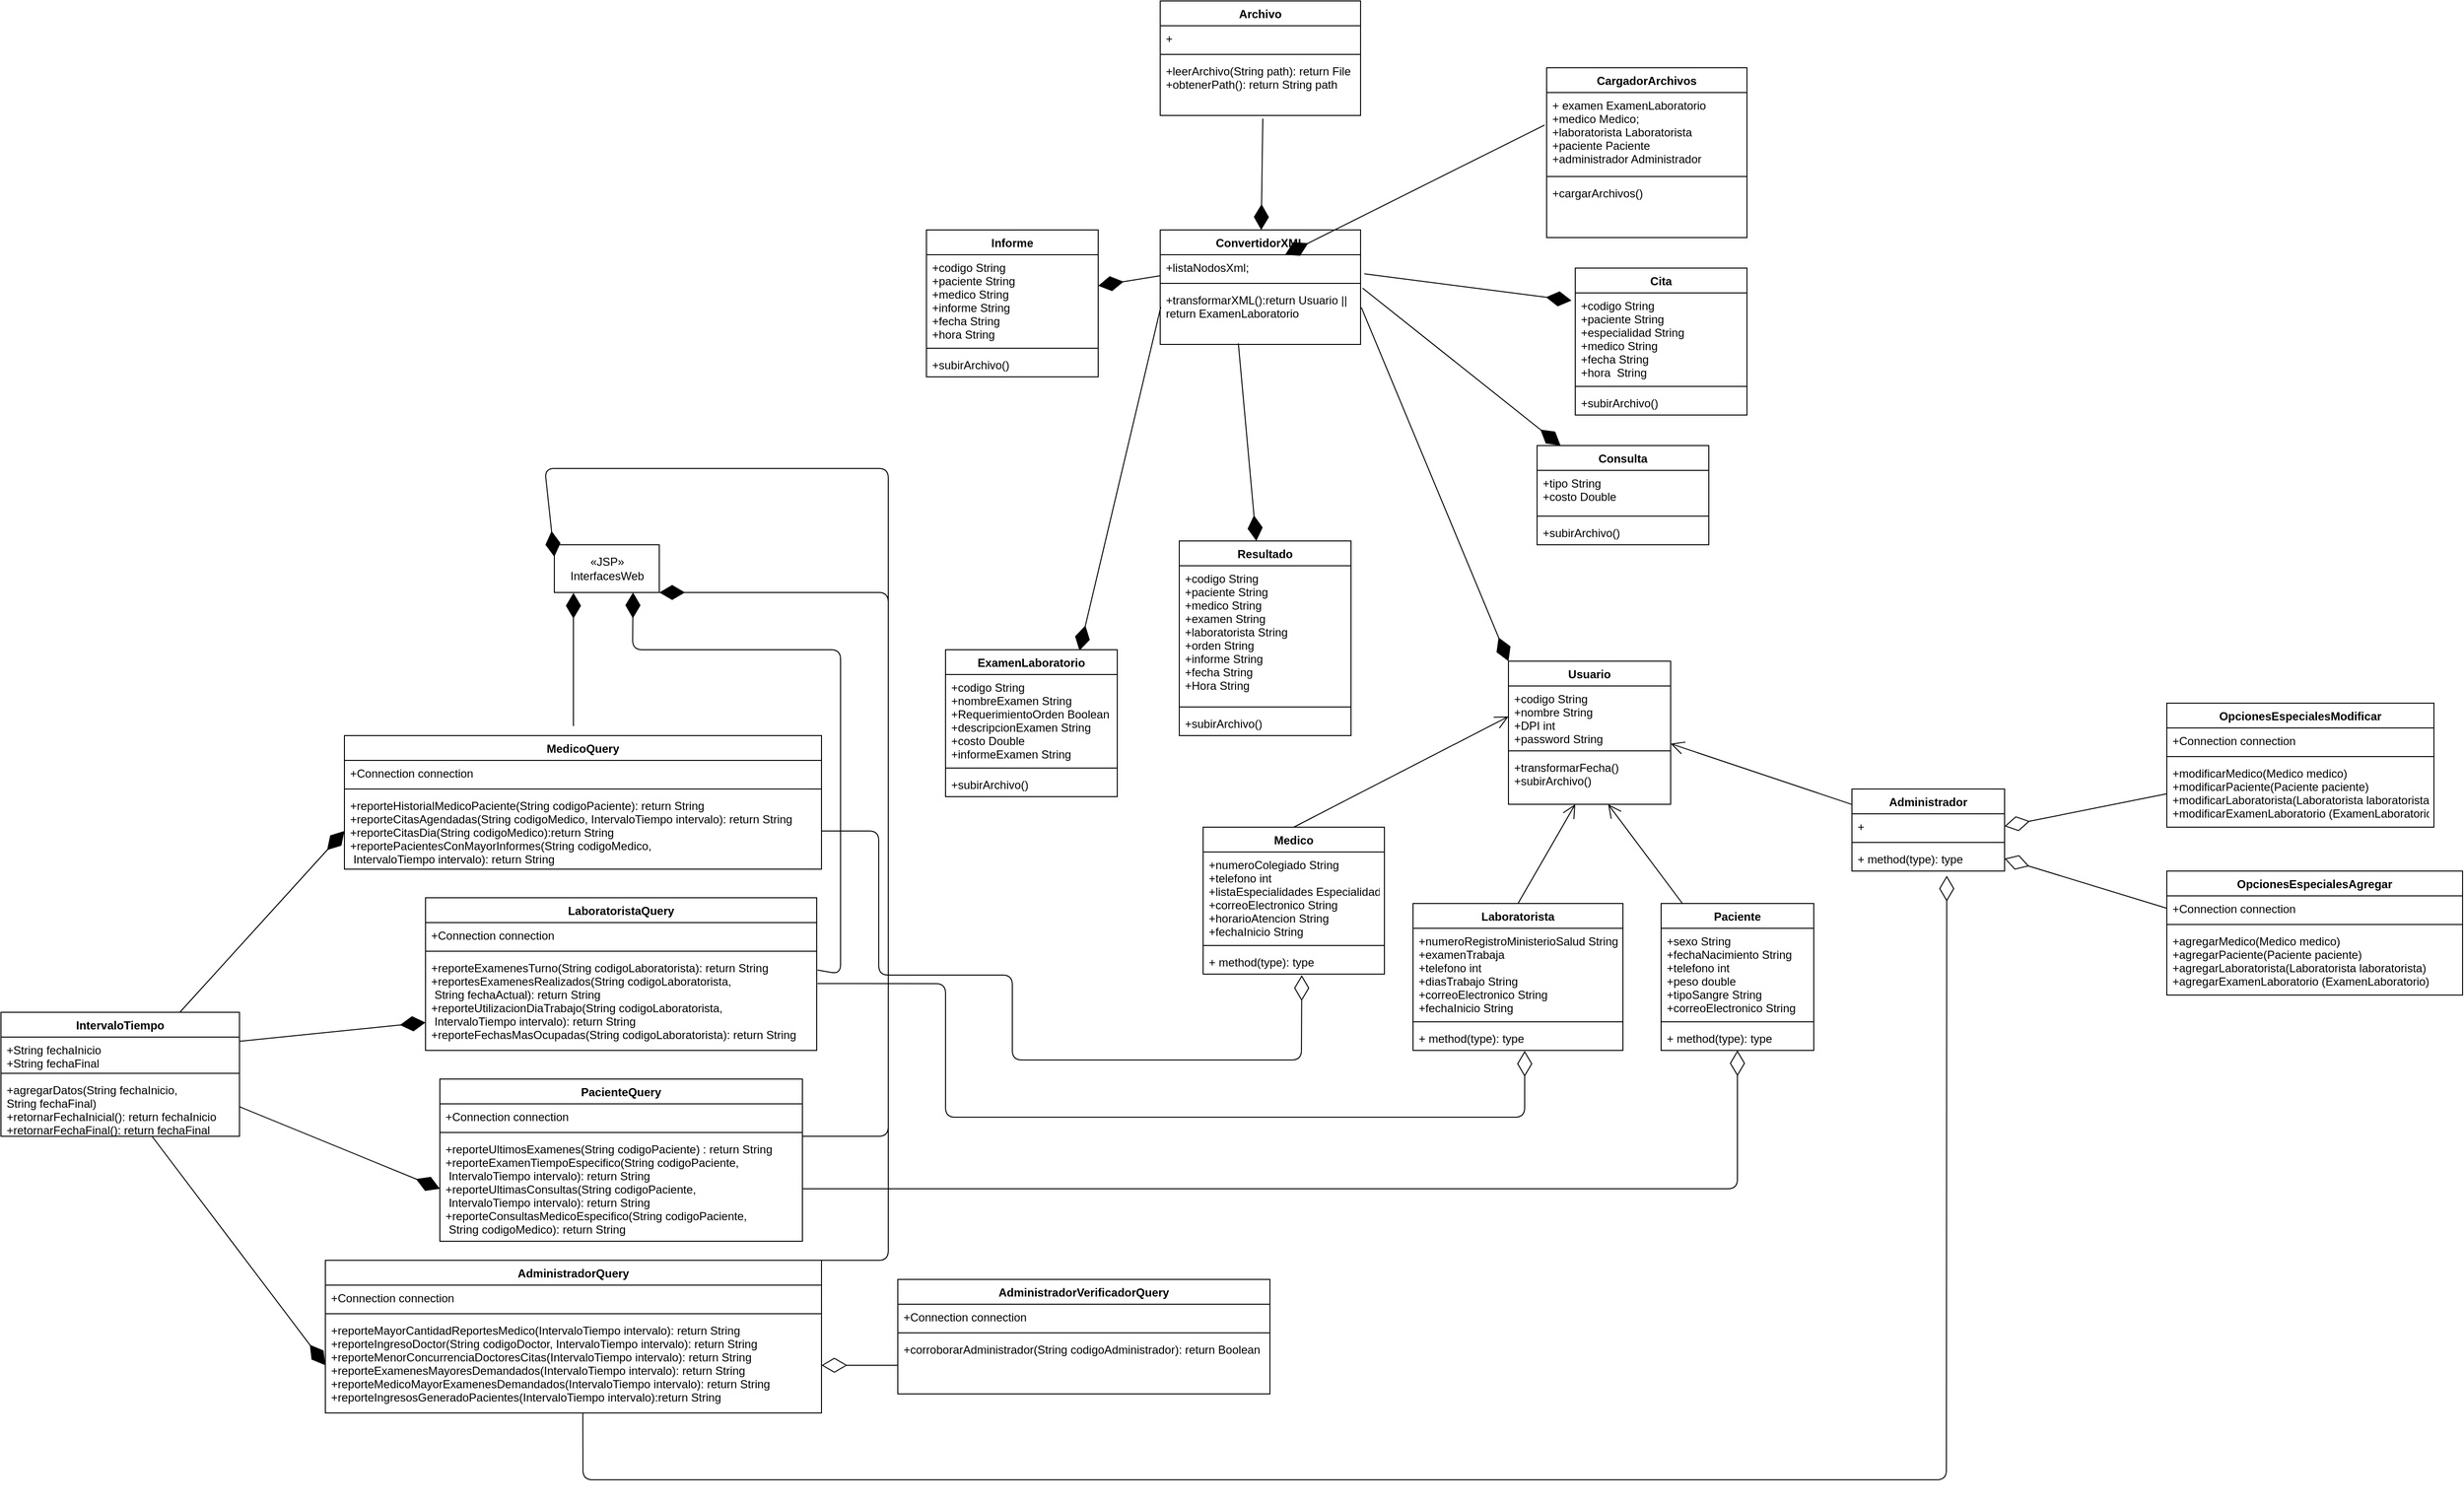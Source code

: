 <mxfile version="13.7.5" type="device"><diagram id="S-KvY3aC6ULpzWA8fwf4" name="Page-1"><mxGraphModel dx="3227" dy="1464" grid="1" gridSize="10" guides="1" tooltips="1" connect="1" arrows="1" fold="1" page="1" pageScale="1" pageWidth="850" pageHeight="1100" math="0" shadow="0"><root><mxCell id="0"/><mxCell id="1" parent="0"/><mxCell id="m0LuKjBMokRddU4XmBWT-22" value="" style="endArrow=open;endFill=1;endSize=12;html=1;entryX=0;entryY=0.5;entryDx=0;entryDy=0;exitX=0.5;exitY=0;exitDx=0;exitDy=0;" parent="1" source="m0LuKjBMokRddU4XmBWT-6" target="m0LuKjBMokRddU4XmBWT-3" edge="1"><mxGeometry width="160" relative="1" as="geometry"><mxPoint x="-460" y="286" as="sourcePoint"/><mxPoint x="-300" y="286" as="targetPoint"/></mxGeometry></mxCell><mxCell id="m0LuKjBMokRddU4XmBWT-23" value="" style="endArrow=open;endFill=1;endSize=12;html=1;exitX=0.5;exitY=0;exitDx=0;exitDy=0;" parent="1" source="m0LuKjBMokRddU4XmBWT-10" target="m0LuKjBMokRddU4XmBWT-5" edge="1"><mxGeometry width="160" relative="1" as="geometry"><mxPoint x="-240" y="396" as="sourcePoint"/><mxPoint x="-80" y="396" as="targetPoint"/></mxGeometry></mxCell><mxCell id="m0LuKjBMokRddU4XmBWT-25" value="" style="endArrow=open;endFill=1;endSize=12;html=1;" parent="1" source="m0LuKjBMokRddU4XmBWT-14" target="m0LuKjBMokRddU4XmBWT-5" edge="1"><mxGeometry width="160" relative="1" as="geometry"><mxPoint x="-30" y="366" as="sourcePoint"/><mxPoint x="130" y="366" as="targetPoint"/></mxGeometry></mxCell><mxCell id="m0LuKjBMokRddU4XmBWT-26" value="" style="endArrow=open;endFill=1;endSize=12;html=1;" parent="1" source="m0LuKjBMokRddU4XmBWT-18" target="m0LuKjBMokRddU4XmBWT-3" edge="1"><mxGeometry width="160" relative="1" as="geometry"><mxPoint x="30" y="316" as="sourcePoint"/><mxPoint x="190" y="316" as="targetPoint"/></mxGeometry></mxCell><mxCell id="m0LuKjBMokRddU4XmBWT-31" value="" style="endArrow=diamondThin;endFill=1;endSize=24;html=1;entryX=0;entryY=0;entryDx=0;entryDy=0;exitX=1.004;exitY=0.356;exitDx=0;exitDy=0;exitPerimeter=0;" parent="1" source="8Z_dxNHrzOMdLIBAQOMl-33" target="m0LuKjBMokRddU4XmBWT-2" edge="1"><mxGeometry width="160" relative="1" as="geometry"><mxPoint x="-410" y="40" as="sourcePoint"/><mxPoint x="-160" y="186" as="targetPoint"/></mxGeometry></mxCell><mxCell id="m0LuKjBMokRddU4XmBWT-32" value="MedicoQuery" style="swimlane;fontStyle=1;align=center;verticalAlign=top;childLayout=stackLayout;horizontal=1;startSize=26;horizontalStack=0;resizeParent=1;resizeParentMax=0;resizeLast=0;collapsible=1;marginBottom=0;" parent="1" vertex="1"><mxGeometry x="-1480" y="250" width="500" height="140" as="geometry"/></mxCell><mxCell id="m0LuKjBMokRddU4XmBWT-33" value="+Connection connection" style="text;strokeColor=none;fillColor=none;align=left;verticalAlign=top;spacingLeft=4;spacingRight=4;overflow=hidden;rotatable=0;points=[[0,0.5],[1,0.5]];portConstraint=eastwest;" parent="m0LuKjBMokRddU4XmBWT-32" vertex="1"><mxGeometry y="26" width="500" height="26" as="geometry"/></mxCell><mxCell id="m0LuKjBMokRddU4XmBWT-34" value="" style="line;strokeWidth=1;fillColor=none;align=left;verticalAlign=middle;spacingTop=-1;spacingLeft=3;spacingRight=3;rotatable=0;labelPosition=right;points=[];portConstraint=eastwest;" parent="m0LuKjBMokRddU4XmBWT-32" vertex="1"><mxGeometry y="52" width="500" height="8" as="geometry"/></mxCell><mxCell id="m0LuKjBMokRddU4XmBWT-35" value="+reporteHistorialMedicoPaciente(String codigoPaciente): return String&#10;+reporteCitasAgendadas(String codigoMedico, IntervaloTiempo intervalo): return String&#10;+reporteCitasDia(String codigoMedico):return String&#10;+reportePacientesConMayorInformes(String codigoMedico,&#10; IntervaloTiempo intervalo): return String" style="text;strokeColor=none;fillColor=none;align=left;verticalAlign=top;spacingLeft=4;spacingRight=4;overflow=hidden;rotatable=0;points=[[0,0.5],[1,0.5]];portConstraint=eastwest;" parent="m0LuKjBMokRddU4XmBWT-32" vertex="1"><mxGeometry y="60" width="500" height="80" as="geometry"/></mxCell><mxCell id="m0LuKjBMokRddU4XmBWT-36" value="LaboratoristaQuery" style="swimlane;fontStyle=1;align=center;verticalAlign=top;childLayout=stackLayout;horizontal=1;startSize=26;horizontalStack=0;resizeParent=1;resizeParentMax=0;resizeLast=0;collapsible=1;marginBottom=0;" parent="1" vertex="1"><mxGeometry x="-1395" y="420" width="410" height="160" as="geometry"/></mxCell><mxCell id="m0LuKjBMokRddU4XmBWT-37" value="+Connection connection" style="text;strokeColor=none;fillColor=none;align=left;verticalAlign=top;spacingLeft=4;spacingRight=4;overflow=hidden;rotatable=0;points=[[0,0.5],[1,0.5]];portConstraint=eastwest;" parent="m0LuKjBMokRddU4XmBWT-36" vertex="1"><mxGeometry y="26" width="410" height="26" as="geometry"/></mxCell><mxCell id="m0LuKjBMokRddU4XmBWT-38" value="" style="line;strokeWidth=1;fillColor=none;align=left;verticalAlign=middle;spacingTop=-1;spacingLeft=3;spacingRight=3;rotatable=0;labelPosition=right;points=[];portConstraint=eastwest;" parent="m0LuKjBMokRddU4XmBWT-36" vertex="1"><mxGeometry y="52" width="410" height="8" as="geometry"/></mxCell><mxCell id="m0LuKjBMokRddU4XmBWT-39" value="+reporteExamenesTurno(String codigoLaboratorista): return String&#10;+reportesExamenesRealizados(String codigoLaboratorista,&#10; String fechaActual): return String&#10;+reporteUtilizacionDiaTrabajo(String codigoLaboratorista,&#10; IntervaloTiempo intervalo): return String&#10;+reporteFechasMasOcupadas(String codigoLaboratorista): return String" style="text;strokeColor=none;fillColor=none;align=left;verticalAlign=top;spacingLeft=4;spacingRight=4;overflow=hidden;rotatable=0;points=[[0,0.5],[1,0.5]];portConstraint=eastwest;" parent="m0LuKjBMokRddU4XmBWT-36" vertex="1"><mxGeometry y="60" width="410" height="100" as="geometry"/></mxCell><mxCell id="m0LuKjBMokRddU4XmBWT-44" value="AdministradorQuery" style="swimlane;fontStyle=1;align=center;verticalAlign=top;childLayout=stackLayout;horizontal=1;startSize=26;horizontalStack=0;resizeParent=1;resizeParentMax=0;resizeLast=0;collapsible=1;marginBottom=0;" parent="1" vertex="1"><mxGeometry x="-1500" y="800" width="520" height="160" as="geometry"/></mxCell><mxCell id="m0LuKjBMokRddU4XmBWT-45" value="+Connection connection" style="text;strokeColor=none;fillColor=none;align=left;verticalAlign=top;spacingLeft=4;spacingRight=4;overflow=hidden;rotatable=0;points=[[0,0.5],[1,0.5]];portConstraint=eastwest;" parent="m0LuKjBMokRddU4XmBWT-44" vertex="1"><mxGeometry y="26" width="520" height="26" as="geometry"/></mxCell><mxCell id="m0LuKjBMokRddU4XmBWT-46" value="" style="line;strokeWidth=1;fillColor=none;align=left;verticalAlign=middle;spacingTop=-1;spacingLeft=3;spacingRight=3;rotatable=0;labelPosition=right;points=[];portConstraint=eastwest;" parent="m0LuKjBMokRddU4XmBWT-44" vertex="1"><mxGeometry y="52" width="520" height="8" as="geometry"/></mxCell><mxCell id="m0LuKjBMokRddU4XmBWT-47" value="+reporteMayorCantidadReportesMedico(IntervaloTiempo intervalo): return String&#10;+reporteIngresoDoctor(String codigoDoctor, IntervaloTiempo intervalo): return String&#10;+reporteMenorConcurrenciaDoctoresCitas(IntervaloTiempo intervalo): return String&#10;+reporteExamenesMayoresDemandados(IntervaloTiempo intervalo): return String&#10;+reporteMedicoMayorExamenesDemandados(IntervaloTiempo intervalo): return String&#10;+reporteIngresosGeneradoPacientes(IntervaloTiempo intervalo):return String" style="text;strokeColor=none;fillColor=none;align=left;verticalAlign=top;spacingLeft=4;spacingRight=4;overflow=hidden;rotatable=0;points=[[0,0.5],[1,0.5]];portConstraint=eastwest;" parent="m0LuKjBMokRddU4XmBWT-44" vertex="1"><mxGeometry y="60" width="520" height="100" as="geometry"/></mxCell><mxCell id="m0LuKjBMokRddU4XmBWT-40" value="PacienteQuery" style="swimlane;fontStyle=1;align=center;verticalAlign=top;childLayout=stackLayout;horizontal=1;startSize=26;horizontalStack=0;resizeParent=1;resizeParentMax=0;resizeLast=0;collapsible=1;marginBottom=0;" parent="1" vertex="1"><mxGeometry x="-1380" y="610" width="380" height="170" as="geometry"/></mxCell><mxCell id="m0LuKjBMokRddU4XmBWT-41" value="+Connection connection" style="text;strokeColor=none;fillColor=none;align=left;verticalAlign=top;spacingLeft=4;spacingRight=4;overflow=hidden;rotatable=0;points=[[0,0.5],[1,0.5]];portConstraint=eastwest;" parent="m0LuKjBMokRddU4XmBWT-40" vertex="1"><mxGeometry y="26" width="380" height="26" as="geometry"/></mxCell><mxCell id="m0LuKjBMokRddU4XmBWT-42" value="" style="line;strokeWidth=1;fillColor=none;align=left;verticalAlign=middle;spacingTop=-1;spacingLeft=3;spacingRight=3;rotatable=0;labelPosition=right;points=[];portConstraint=eastwest;" parent="m0LuKjBMokRddU4XmBWT-40" vertex="1"><mxGeometry y="52" width="380" height="8" as="geometry"/></mxCell><mxCell id="m0LuKjBMokRddU4XmBWT-43" value="+reporteUltimosExamenes(String codigoPaciente) : return String&#10;+reporteExamenTiempoEspecifico(String codigoPaciente,&#10; IntervaloTiempo intervalo): return String&#10;+reporteUltimasConsultas(String codigoPaciente,&#10; IntervaloTiempo intervalo): return String&#10;+reporteConsultasMedicoEspecifico(String codigoPaciente,&#10; String codigoMedico): return String&#10;" style="text;strokeColor=none;fillColor=none;align=left;verticalAlign=top;spacingLeft=4;spacingRight=4;overflow=hidden;rotatable=0;points=[[0,0.5],[1,0.5]];portConstraint=eastwest;" parent="m0LuKjBMokRddU4XmBWT-40" vertex="1"><mxGeometry y="60" width="380" height="110" as="geometry"/></mxCell><mxCell id="8Z_dxNHrzOMdLIBAQOMl-17" value="" style="endArrow=diamondThin;endFill=1;endSize=24;html=1;" parent="1" source="8Z_dxNHrzOMdLIBAQOMl-14" target="m0LuKjBMokRddU4XmBWT-39" edge="1"><mxGeometry width="160" relative="1" as="geometry"><mxPoint x="-1580" y="510" as="sourcePoint"/><mxPoint x="-1420" y="510" as="targetPoint"/></mxGeometry></mxCell><mxCell id="8Z_dxNHrzOMdLIBAQOMl-13" value="IntervaloTiempo" style="swimlane;fontStyle=1;align=center;verticalAlign=top;childLayout=stackLayout;horizontal=1;startSize=26;horizontalStack=0;resizeParent=1;resizeParentMax=0;resizeLast=0;collapsible=1;marginBottom=0;" parent="1" vertex="1"><mxGeometry x="-1840" y="540" width="250" height="130" as="geometry"/></mxCell><mxCell id="8Z_dxNHrzOMdLIBAQOMl-14" value="+String fechaInicio&#10;+String fechaFinal" style="text;strokeColor=none;fillColor=none;align=left;verticalAlign=top;spacingLeft=4;spacingRight=4;overflow=hidden;rotatable=0;points=[[0,0.5],[1,0.5]];portConstraint=eastwest;" parent="8Z_dxNHrzOMdLIBAQOMl-13" vertex="1"><mxGeometry y="26" width="250" height="34" as="geometry"/></mxCell><mxCell id="8Z_dxNHrzOMdLIBAQOMl-15" value="" style="line;strokeWidth=1;fillColor=none;align=left;verticalAlign=middle;spacingTop=-1;spacingLeft=3;spacingRight=3;rotatable=0;labelPosition=right;points=[];portConstraint=eastwest;" parent="8Z_dxNHrzOMdLIBAQOMl-13" vertex="1"><mxGeometry y="60" width="250" height="8" as="geometry"/></mxCell><mxCell id="8Z_dxNHrzOMdLIBAQOMl-16" value="+agregarDatos(String fechaInicio,&#10;String fechaFinal)&#10;+retornarFechaInicial(): return fechaInicio&#10;+retornarFechaFinal(): return fechaFinal" style="text;strokeColor=none;fillColor=none;align=left;verticalAlign=top;spacingLeft=4;spacingRight=4;overflow=hidden;rotatable=0;points=[[0,0.5],[1,0.5]];portConstraint=eastwest;" parent="8Z_dxNHrzOMdLIBAQOMl-13" vertex="1"><mxGeometry y="68" width="250" height="62" as="geometry"/></mxCell><mxCell id="8Z_dxNHrzOMdLIBAQOMl-19" value="" style="endArrow=diamondThin;endFill=1;endSize=24;html=1;entryX=0;entryY=0.5;entryDx=0;entryDy=0;exitX=0.75;exitY=0;exitDx=0;exitDy=0;" parent="1" source="8Z_dxNHrzOMdLIBAQOMl-13" target="m0LuKjBMokRddU4XmBWT-35" edge="1"><mxGeometry width="160" relative="1" as="geometry"><mxPoint x="-1630" y="470" as="sourcePoint"/><mxPoint x="-1470" y="470" as="targetPoint"/></mxGeometry></mxCell><mxCell id="8Z_dxNHrzOMdLIBAQOMl-20" value="" style="endArrow=diamondThin;endFill=1;endSize=24;html=1;entryX=0;entryY=0.5;entryDx=0;entryDy=0;exitX=1;exitY=0.5;exitDx=0;exitDy=0;" parent="1" source="8Z_dxNHrzOMdLIBAQOMl-16" target="m0LuKjBMokRddU4XmBWT-43" edge="1"><mxGeometry width="160" relative="1" as="geometry"><mxPoint x="-1580" y="700" as="sourcePoint"/><mxPoint x="-1420" y="700" as="targetPoint"/></mxGeometry></mxCell><mxCell id="8Z_dxNHrzOMdLIBAQOMl-21" value="" style="endArrow=diamondThin;endFill=1;endSize=24;html=1;entryX=0;entryY=0.5;entryDx=0;entryDy=0;exitX=0.633;exitY=0.998;exitDx=0;exitDy=0;exitPerimeter=0;" parent="1" source="8Z_dxNHrzOMdLIBAQOMl-16" target="m0LuKjBMokRddU4XmBWT-47" edge="1"><mxGeometry width="160" relative="1" as="geometry"><mxPoint x="-1650" y="750" as="sourcePoint"/><mxPoint x="-1490" y="750" as="targetPoint"/></mxGeometry></mxCell><mxCell id="8Z_dxNHrzOMdLIBAQOMl-22" value="" style="endArrow=diamondThin;endFill=0;endSize=24;html=1;entryX=1;entryY=0.5;entryDx=0;entryDy=0;exitX=0;exitY=0.5;exitDx=0;exitDy=0;" parent="1" source="8Z_dxNHrzOMdLIBAQOMl-12" target="m0LuKjBMokRddU4XmBWT-47" edge="1"><mxGeometry width="160" relative="1" as="geometry"><mxPoint x="-960" y="860" as="sourcePoint"/><mxPoint x="-800" y="860" as="targetPoint"/></mxGeometry></mxCell><mxCell id="8Z_dxNHrzOMdLIBAQOMl-9" value="AdministradorVerificadorQuery" style="swimlane;fontStyle=1;align=center;verticalAlign=top;childLayout=stackLayout;horizontal=1;startSize=26;horizontalStack=0;resizeParent=1;resizeParentMax=0;resizeLast=0;collapsible=1;marginBottom=0;" parent="1" vertex="1"><mxGeometry x="-900" y="820" width="390" height="120" as="geometry"/></mxCell><mxCell id="8Z_dxNHrzOMdLIBAQOMl-10" value="+Connection connection" style="text;strokeColor=none;fillColor=none;align=left;verticalAlign=top;spacingLeft=4;spacingRight=4;overflow=hidden;rotatable=0;points=[[0,0.5],[1,0.5]];portConstraint=eastwest;" parent="8Z_dxNHrzOMdLIBAQOMl-9" vertex="1"><mxGeometry y="26" width="390" height="26" as="geometry"/></mxCell><mxCell id="8Z_dxNHrzOMdLIBAQOMl-11" value="" style="line;strokeWidth=1;fillColor=none;align=left;verticalAlign=middle;spacingTop=-1;spacingLeft=3;spacingRight=3;rotatable=0;labelPosition=right;points=[];portConstraint=eastwest;" parent="8Z_dxNHrzOMdLIBAQOMl-9" vertex="1"><mxGeometry y="52" width="390" height="8" as="geometry"/></mxCell><mxCell id="8Z_dxNHrzOMdLIBAQOMl-12" value="+corroborarAdministrador(String codigoAdministrador): return Boolean" style="text;strokeColor=none;fillColor=none;align=left;verticalAlign=top;spacingLeft=4;spacingRight=4;overflow=hidden;rotatable=0;points=[[0,0.5],[1,0.5]];portConstraint=eastwest;" parent="8Z_dxNHrzOMdLIBAQOMl-9" vertex="1"><mxGeometry y="60" width="390" height="60" as="geometry"/></mxCell><mxCell id="m0LuKjBMokRddU4XmBWT-10" value="Laboratorista" style="swimlane;fontStyle=1;align=center;verticalAlign=top;childLayout=stackLayout;horizontal=1;startSize=26;horizontalStack=0;resizeParent=1;resizeParentMax=0;resizeLast=0;collapsible=1;marginBottom=0;" parent="1" vertex="1"><mxGeometry x="-360" y="426" width="220" height="154" as="geometry"/></mxCell><mxCell id="m0LuKjBMokRddU4XmBWT-11" value="+numeroRegistroMinisterioSalud String&#10;+examenTrabaja&#10;+telefono int&#10;+diasTrabajo String&#10;+correoElectronico String&#10;+fechaInicio String" style="text;strokeColor=none;fillColor=none;align=left;verticalAlign=top;spacingLeft=4;spacingRight=4;overflow=hidden;rotatable=0;points=[[0,0.5],[1,0.5]];portConstraint=eastwest;" parent="m0LuKjBMokRddU4XmBWT-10" vertex="1"><mxGeometry y="26" width="220" height="94" as="geometry"/></mxCell><mxCell id="m0LuKjBMokRddU4XmBWT-12" value="" style="line;strokeWidth=1;fillColor=none;align=left;verticalAlign=middle;spacingTop=-1;spacingLeft=3;spacingRight=3;rotatable=0;labelPosition=right;points=[];portConstraint=eastwest;" parent="m0LuKjBMokRddU4XmBWT-10" vertex="1"><mxGeometry y="120" width="220" height="8" as="geometry"/></mxCell><mxCell id="m0LuKjBMokRddU4XmBWT-13" value="+ method(type): type" style="text;strokeColor=none;fillColor=none;align=left;verticalAlign=top;spacingLeft=4;spacingRight=4;overflow=hidden;rotatable=0;points=[[0,0.5],[1,0.5]];portConstraint=eastwest;" parent="m0LuKjBMokRddU4XmBWT-10" vertex="1"><mxGeometry y="128" width="220" height="26" as="geometry"/></mxCell><mxCell id="m0LuKjBMokRddU4XmBWT-14" value="Paciente" style="swimlane;fontStyle=1;align=center;verticalAlign=top;childLayout=stackLayout;horizontal=1;startSize=26;horizontalStack=0;resizeParent=1;resizeParentMax=0;resizeLast=0;collapsible=1;marginBottom=0;" parent="1" vertex="1"><mxGeometry x="-100" y="426" width="160" height="154" as="geometry"/></mxCell><mxCell id="m0LuKjBMokRddU4XmBWT-15" value="+sexo String&#10;+fechaNacimiento String&#10;+telefono int&#10;+peso double&#10;+tipoSangre String&#10;+correoElectronico String" style="text;strokeColor=none;fillColor=none;align=left;verticalAlign=top;spacingLeft=4;spacingRight=4;overflow=hidden;rotatable=0;points=[[0,0.5],[1,0.5]];portConstraint=eastwest;" parent="m0LuKjBMokRddU4XmBWT-14" vertex="1"><mxGeometry y="26" width="160" height="94" as="geometry"/></mxCell><mxCell id="m0LuKjBMokRddU4XmBWT-16" value="" style="line;strokeWidth=1;fillColor=none;align=left;verticalAlign=middle;spacingTop=-1;spacingLeft=3;spacingRight=3;rotatable=0;labelPosition=right;points=[];portConstraint=eastwest;" parent="m0LuKjBMokRddU4XmBWT-14" vertex="1"><mxGeometry y="120" width="160" height="8" as="geometry"/></mxCell><mxCell id="m0LuKjBMokRddU4XmBWT-17" value="+ method(type): type" style="text;strokeColor=none;fillColor=none;align=left;verticalAlign=top;spacingLeft=4;spacingRight=4;overflow=hidden;rotatable=0;points=[[0,0.5],[1,0.5]];portConstraint=eastwest;" parent="m0LuKjBMokRddU4XmBWT-14" vertex="1"><mxGeometry y="128" width="160" height="26" as="geometry"/></mxCell><mxCell id="m0LuKjBMokRddU4XmBWT-18" value="Administrador" style="swimlane;fontStyle=1;align=center;verticalAlign=top;childLayout=stackLayout;horizontal=1;startSize=26;horizontalStack=0;resizeParent=1;resizeParentMax=0;resizeLast=0;collapsible=1;marginBottom=0;" parent="1" vertex="1"><mxGeometry x="100" y="306" width="160" height="86" as="geometry"/></mxCell><mxCell id="m0LuKjBMokRddU4XmBWT-19" value="+" style="text;strokeColor=none;fillColor=none;align=left;verticalAlign=top;spacingLeft=4;spacingRight=4;overflow=hidden;rotatable=0;points=[[0,0.5],[1,0.5]];portConstraint=eastwest;" parent="m0LuKjBMokRddU4XmBWT-18" vertex="1"><mxGeometry y="26" width="160" height="26" as="geometry"/></mxCell><mxCell id="m0LuKjBMokRddU4XmBWT-20" value="" style="line;strokeWidth=1;fillColor=none;align=left;verticalAlign=middle;spacingTop=-1;spacingLeft=3;spacingRight=3;rotatable=0;labelPosition=right;points=[];portConstraint=eastwest;" parent="m0LuKjBMokRddU4XmBWT-18" vertex="1"><mxGeometry y="52" width="160" height="8" as="geometry"/></mxCell><mxCell id="m0LuKjBMokRddU4XmBWT-21" value="+ method(type): type" style="text;strokeColor=none;fillColor=none;align=left;verticalAlign=top;spacingLeft=4;spacingRight=4;overflow=hidden;rotatable=0;points=[[0,0.5],[1,0.5]];portConstraint=eastwest;" parent="m0LuKjBMokRddU4XmBWT-18" vertex="1"><mxGeometry y="60" width="160" height="26" as="geometry"/></mxCell><mxCell id="m0LuKjBMokRddU4XmBWT-6" value="Medico" style="swimlane;fontStyle=1;align=center;verticalAlign=top;childLayout=stackLayout;horizontal=1;startSize=26;horizontalStack=0;resizeParent=1;resizeParentMax=0;resizeLast=0;collapsible=1;marginBottom=0;" parent="1" vertex="1"><mxGeometry x="-580" y="346" width="190" height="154" as="geometry"/></mxCell><mxCell id="m0LuKjBMokRddU4XmBWT-7" value="+numeroColegiado String&#10;+telefono int&#10;+listaEspecialidades Especialidad&#10;+correoElectronico String&#10;+horarioAtencion String&#10;+fechaInicio String" style="text;strokeColor=none;fillColor=none;align=left;verticalAlign=top;spacingLeft=4;spacingRight=4;overflow=hidden;rotatable=0;points=[[0,0.5],[1,0.5]];portConstraint=eastwest;" parent="m0LuKjBMokRddU4XmBWT-6" vertex="1"><mxGeometry y="26" width="190" height="94" as="geometry"/></mxCell><mxCell id="m0LuKjBMokRddU4XmBWT-8" value="" style="line;strokeWidth=1;fillColor=none;align=left;verticalAlign=middle;spacingTop=-1;spacingLeft=3;spacingRight=3;rotatable=0;labelPosition=right;points=[];portConstraint=eastwest;" parent="m0LuKjBMokRddU4XmBWT-6" vertex="1"><mxGeometry y="120" width="190" height="8" as="geometry"/></mxCell><mxCell id="m0LuKjBMokRddU4XmBWT-9" value="+ method(type): type" style="text;strokeColor=none;fillColor=none;align=left;verticalAlign=top;spacingLeft=4;spacingRight=4;overflow=hidden;rotatable=0;points=[[0,0.5],[1,0.5]];portConstraint=eastwest;" parent="m0LuKjBMokRddU4XmBWT-6" vertex="1"><mxGeometry y="128" width="190" height="26" as="geometry"/></mxCell><mxCell id="8Z_dxNHrzOMdLIBAQOMl-28" value="" style="endArrow=diamondThin;endFill=1;endSize=24;html=1;entryX=0.78;entryY=0.006;entryDx=0;entryDy=0;entryPerimeter=0;exitX=0.003;exitY=0.345;exitDx=0;exitDy=0;exitPerimeter=0;" parent="1" source="8Z_dxNHrzOMdLIBAQOMl-33" target="8Z_dxNHrzOMdLIBAQOMl-24" edge="1"><mxGeometry width="160" relative="1" as="geometry"><mxPoint x="-636" y="50" as="sourcePoint"/><mxPoint x="-640" y="140" as="targetPoint"/></mxGeometry></mxCell><mxCell id="8Z_dxNHrzOMdLIBAQOMl-34" value="" style="endArrow=diamondThin;endFill=1;endSize=24;html=1;exitX=0.512;exitY=1.057;exitDx=0;exitDy=0;exitPerimeter=0;" parent="1" source="m0LuKjBMokRddU4XmBWT-30" target="8Z_dxNHrzOMdLIBAQOMl-30" edge="1"><mxGeometry width="160" relative="1" as="geometry"><mxPoint x="-560" y="-350" as="sourcePoint"/><mxPoint x="-400" y="-350" as="targetPoint"/></mxGeometry></mxCell><mxCell id="8Z_dxNHrzOMdLIBAQOMl-35" value="" style="endArrow=diamondThin;endFill=0;endSize=24;html=1;entryX=1;entryY=0.5;entryDx=0;entryDy=0;exitX=0;exitY=0.5;exitDx=0;exitDy=0;" parent="1" source="8Z_dxNHrzOMdLIBAQOMl-8" target="m0LuKjBMokRddU4XmBWT-19" edge="1"><mxGeometry width="160" relative="1" as="geometry"><mxPoint x="400" y="380" as="sourcePoint"/><mxPoint x="450" y="310" as="targetPoint"/></mxGeometry></mxCell><mxCell id="8Z_dxNHrzOMdLIBAQOMl-36" value="" style="endArrow=diamondThin;endFill=0;endSize=24;html=1;exitX=0;exitY=0.5;exitDx=0;exitDy=0;entryX=1;entryY=0.5;entryDx=0;entryDy=0;" parent="1" source="8Z_dxNHrzOMdLIBAQOMl-2" target="m0LuKjBMokRddU4XmBWT-21" edge="1"><mxGeometry width="160" relative="1" as="geometry"><mxPoint x="300" y="440" as="sourcePoint"/><mxPoint x="300" y="470" as="targetPoint"/></mxGeometry></mxCell><mxCell id="8Z_dxNHrzOMdLIBAQOMl-5" value="OpcionesEspecialesModificar" style="swimlane;fontStyle=1;align=center;verticalAlign=top;childLayout=stackLayout;horizontal=1;startSize=26;horizontalStack=0;resizeParent=1;resizeParentMax=0;resizeLast=0;collapsible=1;marginBottom=0;" parent="1" vertex="1"><mxGeometry x="430" y="216" width="280" height="130" as="geometry"/></mxCell><mxCell id="8Z_dxNHrzOMdLIBAQOMl-6" value="+Connection connection" style="text;strokeColor=none;fillColor=none;align=left;verticalAlign=top;spacingLeft=4;spacingRight=4;overflow=hidden;rotatable=0;points=[[0,0.5],[1,0.5]];portConstraint=eastwest;" parent="8Z_dxNHrzOMdLIBAQOMl-5" vertex="1"><mxGeometry y="26" width="280" height="26" as="geometry"/></mxCell><mxCell id="8Z_dxNHrzOMdLIBAQOMl-7" value="" style="line;strokeWidth=1;fillColor=none;align=left;verticalAlign=middle;spacingTop=-1;spacingLeft=3;spacingRight=3;rotatable=0;labelPosition=right;points=[];portConstraint=eastwest;" parent="8Z_dxNHrzOMdLIBAQOMl-5" vertex="1"><mxGeometry y="52" width="280" height="8" as="geometry"/></mxCell><mxCell id="8Z_dxNHrzOMdLIBAQOMl-8" value="+modificarMedico(Medico medico)&#10;+modificarPaciente(Paciente paciente)&#10;+modificarLaboratorista(Laboratorista laboratorista)&#10;+modificarExamenLaboratorio (ExamenLaboratorio)" style="text;strokeColor=none;fillColor=none;align=left;verticalAlign=top;spacingLeft=4;spacingRight=4;overflow=hidden;rotatable=0;points=[[0,0.5],[1,0.5]];portConstraint=eastwest;" parent="8Z_dxNHrzOMdLIBAQOMl-5" vertex="1"><mxGeometry y="60" width="280" height="70" as="geometry"/></mxCell><mxCell id="8Z_dxNHrzOMdLIBAQOMl-1" value="OpcionesEspecialesAgregar" style="swimlane;fontStyle=1;align=center;verticalAlign=top;childLayout=stackLayout;horizontal=1;startSize=26;horizontalStack=0;resizeParent=1;resizeParentMax=0;resizeLast=0;collapsible=1;marginBottom=0;" parent="1" vertex="1"><mxGeometry x="430" y="392" width="310" height="130" as="geometry"/></mxCell><mxCell id="8Z_dxNHrzOMdLIBAQOMl-2" value="+Connection connection" style="text;strokeColor=none;fillColor=none;align=left;verticalAlign=top;spacingLeft=4;spacingRight=4;overflow=hidden;rotatable=0;points=[[0,0.5],[1,0.5]];portConstraint=eastwest;" parent="8Z_dxNHrzOMdLIBAQOMl-1" vertex="1"><mxGeometry y="26" width="310" height="26" as="geometry"/></mxCell><mxCell id="8Z_dxNHrzOMdLIBAQOMl-3" value="" style="line;strokeWidth=1;fillColor=none;align=left;verticalAlign=middle;spacingTop=-1;spacingLeft=3;spacingRight=3;rotatable=0;labelPosition=right;points=[];portConstraint=eastwest;" parent="8Z_dxNHrzOMdLIBAQOMl-1" vertex="1"><mxGeometry y="52" width="310" height="8" as="geometry"/></mxCell><mxCell id="8Z_dxNHrzOMdLIBAQOMl-4" value="+agregarMedico(Medico medico)&#10;+agregarPaciente(Paciente paciente)&#10;+agregarLaboratorista(Laboratorista laboratorista)&#10;+agregarExamenLaboratorio (ExamenLaboratorio)" style="text;strokeColor=none;fillColor=none;align=left;verticalAlign=top;spacingLeft=4;spacingRight=4;overflow=hidden;rotatable=0;points=[[0,0.5],[1,0.5]];portConstraint=eastwest;" parent="8Z_dxNHrzOMdLIBAQOMl-1" vertex="1"><mxGeometry y="60" width="310" height="70" as="geometry"/></mxCell><mxCell id="8Z_dxNHrzOMdLIBAQOMl-37" value="" style="endArrow=diamondThin;endFill=0;endSize=24;html=1;entryX=0.621;entryY=1.19;entryDx=0;entryDy=0;entryPerimeter=0;exitX=0.519;exitY=1;exitDx=0;exitDy=0;exitPerimeter=0;" parent="1" source="m0LuKjBMokRddU4XmBWT-47" target="m0LuKjBMokRddU4XmBWT-21" edge="1"><mxGeometry width="160" relative="1" as="geometry"><mxPoint x="199" y="740" as="sourcePoint"/><mxPoint x="290" y="610" as="targetPoint"/><Array as="points"><mxPoint x="-1230" y="1030"/><mxPoint x="199" y="1030"/></Array></mxGeometry></mxCell><mxCell id="8Z_dxNHrzOMdLIBAQOMl-38" value="" style="endArrow=diamondThin;endFill=0;endSize=24;html=1;exitX=1;exitY=0.5;exitDx=0;exitDy=0;" parent="1" source="m0LuKjBMokRddU4XmBWT-43" target="m0LuKjBMokRddU4XmBWT-17" edge="1"><mxGeometry width="160" relative="1" as="geometry"><mxPoint x="-330" y="730" as="sourcePoint"/><mxPoint x="-170" y="730" as="targetPoint"/><Array as="points"><mxPoint x="-20" y="725"/></Array></mxGeometry></mxCell><mxCell id="8Z_dxNHrzOMdLIBAQOMl-39" value="" style="endArrow=diamondThin;endFill=0;endSize=24;html=1;entryX=0.532;entryY=1.018;entryDx=0;entryDy=0;entryPerimeter=0;exitX=1.002;exitY=0.299;exitDx=0;exitDy=0;exitPerimeter=0;" parent="1" source="m0LuKjBMokRddU4XmBWT-39" target="m0LuKjBMokRddU4XmBWT-13" edge="1"><mxGeometry width="160" relative="1" as="geometry"><mxPoint x="-530" y="670" as="sourcePoint"/><mxPoint x="-370" y="670" as="targetPoint"/><Array as="points"><mxPoint x="-850" y="510"/><mxPoint x="-850" y="650"/><mxPoint x="-243" y="650"/></Array></mxGeometry></mxCell><mxCell id="8Z_dxNHrzOMdLIBAQOMl-40" value="" style="endArrow=diamondThin;endFill=0;endSize=24;html=1;entryX=0.544;entryY=1.045;entryDx=0;entryDy=0;entryPerimeter=0;exitX=1;exitY=0.5;exitDx=0;exitDy=0;" parent="1" source="m0LuKjBMokRddU4XmBWT-35" target="m0LuKjBMokRddU4XmBWT-9" edge="1"><mxGeometry width="160" relative="1" as="geometry"><mxPoint x="-790" y="520" as="sourcePoint"/><mxPoint x="-630" y="520" as="targetPoint"/><Array as="points"><mxPoint x="-920" y="350"/><mxPoint x="-920" y="501"/><mxPoint x="-780" y="501"/><mxPoint x="-780" y="590"/><mxPoint x="-477" y="590"/></Array></mxGeometry></mxCell><mxCell id="8Z_dxNHrzOMdLIBAQOMl-24" value="ExamenLaboratorio" style="swimlane;fontStyle=1;align=center;verticalAlign=top;childLayout=stackLayout;horizontal=1;startSize=26;horizontalStack=0;resizeParent=1;resizeParentMax=0;resizeLast=0;collapsible=1;marginBottom=0;" parent="1" vertex="1"><mxGeometry x="-850" y="160" width="180" height="154" as="geometry"/></mxCell><mxCell id="8Z_dxNHrzOMdLIBAQOMl-25" value="+codigo String&#10;+nombreExamen String&#10;+RequerimientoOrden Boolean&#10;+descripcionExamen String&#10;+costo Double&#10;+informeExamen String" style="text;strokeColor=none;fillColor=none;align=left;verticalAlign=top;spacingLeft=4;spacingRight=4;overflow=hidden;rotatable=0;points=[[0,0.5],[1,0.5]];portConstraint=eastwest;" parent="8Z_dxNHrzOMdLIBAQOMl-24" vertex="1"><mxGeometry y="26" width="180" height="94" as="geometry"/></mxCell><mxCell id="8Z_dxNHrzOMdLIBAQOMl-26" value="" style="line;strokeWidth=1;fillColor=none;align=left;verticalAlign=middle;spacingTop=-1;spacingLeft=3;spacingRight=3;rotatable=0;labelPosition=right;points=[];portConstraint=eastwest;" parent="8Z_dxNHrzOMdLIBAQOMl-24" vertex="1"><mxGeometry y="120" width="180" height="8" as="geometry"/></mxCell><mxCell id="8Z_dxNHrzOMdLIBAQOMl-27" value="+subirArchivo()" style="text;strokeColor=none;fillColor=none;align=left;verticalAlign=top;spacingLeft=4;spacingRight=4;overflow=hidden;rotatable=0;points=[[0,0.5],[1,0.5]];portConstraint=eastwest;" parent="8Z_dxNHrzOMdLIBAQOMl-24" vertex="1"><mxGeometry y="128" width="180" height="26" as="geometry"/></mxCell><mxCell id="m0LuKjBMokRddU4XmBWT-2" value="Usuario" style="swimlane;fontStyle=1;align=center;verticalAlign=top;childLayout=stackLayout;horizontal=1;startSize=26;horizontalStack=0;resizeParent=1;resizeParentMax=0;resizeLast=0;collapsible=1;marginBottom=0;" parent="1" vertex="1"><mxGeometry x="-260" y="172" width="170" height="150" as="geometry"/></mxCell><mxCell id="m0LuKjBMokRddU4XmBWT-3" value="+codigo String&#10;+nombre String&#10;+DPI int&#10;+password String" style="text;strokeColor=none;fillColor=none;align=left;verticalAlign=top;spacingLeft=4;spacingRight=4;overflow=hidden;rotatable=0;points=[[0,0.5],[1,0.5]];portConstraint=eastwest;" parent="m0LuKjBMokRddU4XmBWT-2" vertex="1"><mxGeometry y="26" width="170" height="64" as="geometry"/></mxCell><mxCell id="m0LuKjBMokRddU4XmBWT-4" value="" style="line;strokeWidth=1;fillColor=none;align=left;verticalAlign=middle;spacingTop=-1;spacingLeft=3;spacingRight=3;rotatable=0;labelPosition=right;points=[];portConstraint=eastwest;" parent="m0LuKjBMokRddU4XmBWT-2" vertex="1"><mxGeometry y="90" width="170" height="8" as="geometry"/></mxCell><mxCell id="m0LuKjBMokRddU4XmBWT-5" value="+transformarFecha()&#10;+subirArchivo()" style="text;strokeColor=none;fillColor=none;align=left;verticalAlign=top;spacingLeft=4;spacingRight=4;overflow=hidden;rotatable=0;points=[[0,0.5],[1,0.5]];portConstraint=eastwest;" parent="m0LuKjBMokRddU4XmBWT-2" vertex="1"><mxGeometry y="98" width="170" height="52" as="geometry"/></mxCell><mxCell id="8Z_dxNHrzOMdLIBAQOMl-41" value="«JSP»&lt;br&gt;InterfacesWeb" style="html=1;" parent="1" vertex="1"><mxGeometry x="-1260" y="50" width="110" height="50" as="geometry"/></mxCell><mxCell id="8Z_dxNHrzOMdLIBAQOMl-43" value="" style="endArrow=diamondThin;endFill=1;endSize=24;html=1;entryX=0.182;entryY=1.009;entryDx=0;entryDy=0;entryPerimeter=0;" parent="1" target="8Z_dxNHrzOMdLIBAQOMl-41" edge="1"><mxGeometry width="160" relative="1" as="geometry"><mxPoint x="-1240" y="240" as="sourcePoint"/><mxPoint x="-1060" y="150" as="targetPoint"/></mxGeometry></mxCell><mxCell id="8Z_dxNHrzOMdLIBAQOMl-44" value="" style="endArrow=diamondThin;endFill=1;endSize=24;html=1;entryX=0.75;entryY=1;entryDx=0;entryDy=0;exitX=1.002;exitY=0.158;exitDx=0;exitDy=0;exitPerimeter=0;" parent="1" source="m0LuKjBMokRddU4XmBWT-39" target="8Z_dxNHrzOMdLIBAQOMl-41" edge="1"><mxGeometry width="160" relative="1" as="geometry"><mxPoint x="-860" y="400" as="sourcePoint"/><mxPoint x="-700" y="400" as="targetPoint"/><Array as="points"><mxPoint x="-960" y="500"/><mxPoint x="-960" y="160"/><mxPoint x="-1178" y="160"/></Array></mxGeometry></mxCell><mxCell id="8Z_dxNHrzOMdLIBAQOMl-45" value="" style="endArrow=diamondThin;endFill=1;endSize=24;html=1;entryX=1;entryY=1;entryDx=0;entryDy=0;exitX=1;exitY=0;exitDx=0;exitDy=0;exitPerimeter=0;" parent="1" source="m0LuKjBMokRddU4XmBWT-43" target="8Z_dxNHrzOMdLIBAQOMl-41" edge="1"><mxGeometry width="160" relative="1" as="geometry"><mxPoint x="-1120" y="220" as="sourcePoint"/><mxPoint x="-960" y="220" as="targetPoint"/><Array as="points"><mxPoint x="-910" y="670"/><mxPoint x="-910" y="220"/><mxPoint x="-910" y="100"/></Array></mxGeometry></mxCell><mxCell id="8Z_dxNHrzOMdLIBAQOMl-46" value="" style="endArrow=diamondThin;endFill=1;endSize=24;html=1;entryX=0;entryY=0.25;entryDx=0;entryDy=0;exitX=1;exitY=0;exitDx=0;exitDy=0;" parent="1" source="m0LuKjBMokRddU4XmBWT-44" target="8Z_dxNHrzOMdLIBAQOMl-41" edge="1"><mxGeometry width="160" relative="1" as="geometry"><mxPoint x="-740" y="480" as="sourcePoint"/><mxPoint x="-580" y="480" as="targetPoint"/><Array as="points"><mxPoint x="-910" y="800"/><mxPoint x="-910" y="-30"/><mxPoint x="-1270" y="-30"/></Array></mxGeometry></mxCell><mxCell id="kKKCHgU5CF-Ub6oVrpDT-9" value="" style="endArrow=diamondThin;endFill=1;endSize=24;html=1;exitX=0;exitY=0.846;exitDx=0;exitDy=0;exitPerimeter=0;" edge="1" parent="1" source="8Z_dxNHrzOMdLIBAQOMl-31" target="kKKCHgU5CF-Ub6oVrpDT-6"><mxGeometry width="160" relative="1" as="geometry"><mxPoint x="-614.37" y="-189.3" as="sourcePoint"/><mxPoint x="-689.6" y="-79.076" as="targetPoint"/></mxGeometry></mxCell><mxCell id="8Z_dxNHrzOMdLIBAQOMl-30" value="ConvertidorXML" style="swimlane;fontStyle=1;align=center;verticalAlign=top;childLayout=stackLayout;horizontal=1;startSize=26;horizontalStack=0;resizeParent=1;resizeParentMax=0;resizeLast=0;collapsible=1;marginBottom=0;" parent="1" vertex="1"><mxGeometry x="-625" y="-280" width="210" height="120" as="geometry"/></mxCell><mxCell id="8Z_dxNHrzOMdLIBAQOMl-31" value="+listaNodosXml;" style="text;strokeColor=none;fillColor=none;align=left;verticalAlign=top;spacingLeft=4;spacingRight=4;overflow=hidden;rotatable=0;points=[[0,0.5],[1,0.5]];portConstraint=eastwest;" parent="8Z_dxNHrzOMdLIBAQOMl-30" vertex="1"><mxGeometry y="26" width="210" height="26" as="geometry"/></mxCell><mxCell id="8Z_dxNHrzOMdLIBAQOMl-32" value="" style="line;strokeWidth=1;fillColor=none;align=left;verticalAlign=middle;spacingTop=-1;spacingLeft=3;spacingRight=3;rotatable=0;labelPosition=right;points=[];portConstraint=eastwest;" parent="8Z_dxNHrzOMdLIBAQOMl-30" vertex="1"><mxGeometry y="52" width="210" height="8" as="geometry"/></mxCell><mxCell id="8Z_dxNHrzOMdLIBAQOMl-33" value="+transformarXML():return Usuario || &#10;return ExamenLaboratorio" style="text;strokeColor=none;fillColor=none;align=left;verticalAlign=top;spacingLeft=4;spacingRight=4;overflow=hidden;rotatable=0;points=[[0,0.5],[1,0.5]];portConstraint=eastwest;" parent="8Z_dxNHrzOMdLIBAQOMl-30" vertex="1"><mxGeometry y="60" width="210" height="60" as="geometry"/></mxCell><mxCell id="m0LuKjBMokRddU4XmBWT-27" value="Archivo" style="swimlane;fontStyle=1;align=center;verticalAlign=top;childLayout=stackLayout;horizontal=1;startSize=26;horizontalStack=0;resizeParent=1;resizeParentMax=0;resizeLast=0;collapsible=1;marginBottom=0;" parent="1" vertex="1"><mxGeometry x="-625" y="-520" width="210" height="120" as="geometry"/></mxCell><mxCell id="m0LuKjBMokRddU4XmBWT-28" value="+" style="text;strokeColor=none;fillColor=none;align=left;verticalAlign=top;spacingLeft=4;spacingRight=4;overflow=hidden;rotatable=0;points=[[0,0.5],[1,0.5]];portConstraint=eastwest;" parent="m0LuKjBMokRddU4XmBWT-27" vertex="1"><mxGeometry y="26" width="210" height="26" as="geometry"/></mxCell><mxCell id="m0LuKjBMokRddU4XmBWT-29" value="" style="line;strokeWidth=1;fillColor=none;align=left;verticalAlign=middle;spacingTop=-1;spacingLeft=3;spacingRight=3;rotatable=0;labelPosition=right;points=[];portConstraint=eastwest;" parent="m0LuKjBMokRddU4XmBWT-27" vertex="1"><mxGeometry y="52" width="210" height="8" as="geometry"/></mxCell><mxCell id="m0LuKjBMokRddU4XmBWT-30" value="+leerArchivo(String path): return File&#10;+obtenerPath(): return String path" style="text;strokeColor=none;fillColor=none;align=left;verticalAlign=top;spacingLeft=4;spacingRight=4;overflow=hidden;rotatable=0;points=[[0,0.5],[1,0.5]];portConstraint=eastwest;" parent="m0LuKjBMokRddU4XmBWT-27" vertex="1"><mxGeometry y="60" width="210" height="60" as="geometry"/></mxCell><mxCell id="kKKCHgU5CF-Ub6oVrpDT-5" value="Informe" style="swimlane;fontStyle=1;align=center;verticalAlign=top;childLayout=stackLayout;horizontal=1;startSize=26;horizontalStack=0;resizeParent=1;resizeParentMax=0;resizeLast=0;collapsible=1;marginBottom=0;" vertex="1" parent="1"><mxGeometry x="-870" y="-280" width="180" height="154" as="geometry"/></mxCell><mxCell id="kKKCHgU5CF-Ub6oVrpDT-6" value="+codigo String&#10;+paciente String&#10;+medico String&#10;+informe String&#10;+fecha String&#10;+hora String" style="text;strokeColor=none;fillColor=none;align=left;verticalAlign=top;spacingLeft=4;spacingRight=4;overflow=hidden;rotatable=0;points=[[0,0.5],[1,0.5]];portConstraint=eastwest;" vertex="1" parent="kKKCHgU5CF-Ub6oVrpDT-5"><mxGeometry y="26" width="180" height="94" as="geometry"/></mxCell><mxCell id="kKKCHgU5CF-Ub6oVrpDT-7" value="" style="line;strokeWidth=1;fillColor=none;align=left;verticalAlign=middle;spacingTop=-1;spacingLeft=3;spacingRight=3;rotatable=0;labelPosition=right;points=[];portConstraint=eastwest;" vertex="1" parent="kKKCHgU5CF-Ub6oVrpDT-5"><mxGeometry y="120" width="180" height="8" as="geometry"/></mxCell><mxCell id="kKKCHgU5CF-Ub6oVrpDT-8" value="+subirArchivo()" style="text;strokeColor=none;fillColor=none;align=left;verticalAlign=top;spacingLeft=4;spacingRight=4;overflow=hidden;rotatable=0;points=[[0,0.5],[1,0.5]];portConstraint=eastwest;" vertex="1" parent="kKKCHgU5CF-Ub6oVrpDT-5"><mxGeometry y="128" width="180" height="26" as="geometry"/></mxCell><mxCell id="kKKCHgU5CF-Ub6oVrpDT-11" value="Resultado" style="swimlane;fontStyle=1;align=center;verticalAlign=top;childLayout=stackLayout;horizontal=1;startSize=26;horizontalStack=0;resizeParent=1;resizeParentMax=0;resizeLast=0;collapsible=1;marginBottom=0;" vertex="1" parent="1"><mxGeometry x="-605" y="46" width="180" height="204" as="geometry"/></mxCell><mxCell id="kKKCHgU5CF-Ub6oVrpDT-12" value="+codigo String&#10;+paciente String&#10;+medico String&#10;+examen String&#10;+laboratorista String&#10;+orden String&#10;+informe String&#10;+fecha String&#10;+Hora String" style="text;strokeColor=none;fillColor=none;align=left;verticalAlign=top;spacingLeft=4;spacingRight=4;overflow=hidden;rotatable=0;points=[[0,0.5],[1,0.5]];portConstraint=eastwest;" vertex="1" parent="kKKCHgU5CF-Ub6oVrpDT-11"><mxGeometry y="26" width="180" height="144" as="geometry"/></mxCell><mxCell id="kKKCHgU5CF-Ub6oVrpDT-13" value="" style="line;strokeWidth=1;fillColor=none;align=left;verticalAlign=middle;spacingTop=-1;spacingLeft=3;spacingRight=3;rotatable=0;labelPosition=right;points=[];portConstraint=eastwest;" vertex="1" parent="kKKCHgU5CF-Ub6oVrpDT-11"><mxGeometry y="170" width="180" height="8" as="geometry"/></mxCell><mxCell id="kKKCHgU5CF-Ub6oVrpDT-14" value="+subirArchivo()" style="text;strokeColor=none;fillColor=none;align=left;verticalAlign=top;spacingLeft=4;spacingRight=4;overflow=hidden;rotatable=0;points=[[0,0.5],[1,0.5]];portConstraint=eastwest;" vertex="1" parent="kKKCHgU5CF-Ub6oVrpDT-11"><mxGeometry y="178" width="180" height="26" as="geometry"/></mxCell><mxCell id="kKKCHgU5CF-Ub6oVrpDT-15" value="" style="endArrow=diamondThin;endFill=1;endSize=24;html=1;exitX=0.39;exitY=0.983;exitDx=0;exitDy=0;exitPerimeter=0;" edge="1" parent="1" source="8Z_dxNHrzOMdLIBAQOMl-33" target="kKKCHgU5CF-Ub6oVrpDT-11"><mxGeometry width="160" relative="1" as="geometry"><mxPoint x="-614.37" y="-189.3" as="sourcePoint"/><mxPoint x="-699.6" y="170.924" as="targetPoint"/></mxGeometry></mxCell><mxCell id="kKKCHgU5CF-Ub6oVrpDT-16" value="" style="endArrow=diamondThin;endFill=1;endSize=24;html=1;exitX=-0.01;exitY=0.405;exitDx=0;exitDy=0;exitPerimeter=0;" edge="1" parent="1" source="kKKCHgU5CF-Ub6oVrpDT-2" target="8Z_dxNHrzOMdLIBAQOMl-31"><mxGeometry width="160" relative="1" as="geometry"><mxPoint x="-507.48" y="-386.58" as="sourcePoint"/><mxPoint x="-509.144" y="-270" as="targetPoint"/></mxGeometry></mxCell><mxCell id="kKKCHgU5CF-Ub6oVrpDT-1" value="CargadorArchivos" style="swimlane;fontStyle=1;align=center;verticalAlign=top;childLayout=stackLayout;horizontal=1;startSize=26;horizontalStack=0;resizeParent=1;resizeParentMax=0;resizeLast=0;collapsible=1;marginBottom=0;" vertex="1" parent="1"><mxGeometry x="-220" y="-450" width="210" height="178" as="geometry"/></mxCell><mxCell id="kKKCHgU5CF-Ub6oVrpDT-2" value="+ examen ExamenLaboratorio&#10;+medico Medico;&#10;+laboratorista Laboratorista&#10;+paciente Paciente&#10;+administrador Administrador&#10;" style="text;strokeColor=none;fillColor=none;align=left;verticalAlign=top;spacingLeft=4;spacingRight=4;overflow=hidden;rotatable=0;points=[[0,0.5],[1,0.5]];portConstraint=eastwest;" vertex="1" parent="kKKCHgU5CF-Ub6oVrpDT-1"><mxGeometry y="26" width="210" height="84" as="geometry"/></mxCell><mxCell id="kKKCHgU5CF-Ub6oVrpDT-3" value="" style="line;strokeWidth=1;fillColor=none;align=left;verticalAlign=middle;spacingTop=-1;spacingLeft=3;spacingRight=3;rotatable=0;labelPosition=right;points=[];portConstraint=eastwest;" vertex="1" parent="kKKCHgU5CF-Ub6oVrpDT-1"><mxGeometry y="110" width="210" height="8" as="geometry"/></mxCell><mxCell id="kKKCHgU5CF-Ub6oVrpDT-4" value="+cargarArchivos()" style="text;strokeColor=none;fillColor=none;align=left;verticalAlign=top;spacingLeft=4;spacingRight=4;overflow=hidden;rotatable=0;points=[[0,0.5],[1,0.5]];portConstraint=eastwest;" vertex="1" parent="kKKCHgU5CF-Ub6oVrpDT-1"><mxGeometry y="118" width="210" height="60" as="geometry"/></mxCell><mxCell id="kKKCHgU5CF-Ub6oVrpDT-21" value="" style="endArrow=diamondThin;endFill=1;endSize=24;html=1;exitX=1.019;exitY=0.769;exitDx=0;exitDy=0;exitPerimeter=0;entryX=-0.022;entryY=0.085;entryDx=0;entryDy=0;entryPerimeter=0;" edge="1" parent="1" source="8Z_dxNHrzOMdLIBAQOMl-31" target="kKKCHgU5CF-Ub6oVrpDT-18"><mxGeometry width="160" relative="1" as="geometry"><mxPoint x="-507.48" y="-386.58" as="sourcePoint"/><mxPoint x="-509.144" y="-270" as="targetPoint"/></mxGeometry></mxCell><mxCell id="kKKCHgU5CF-Ub6oVrpDT-17" value="Cita" style="swimlane;fontStyle=1;align=center;verticalAlign=top;childLayout=stackLayout;horizontal=1;startSize=26;horizontalStack=0;resizeParent=1;resizeParentMax=0;resizeLast=0;collapsible=1;marginBottom=0;" vertex="1" parent="1"><mxGeometry x="-190" y="-240" width="180" height="154" as="geometry"/></mxCell><mxCell id="kKKCHgU5CF-Ub6oVrpDT-18" value="+codigo String&#10;+paciente String&#10;+especialidad String&#10;+medico String&#10;+fecha String&#10;+hora  String" style="text;strokeColor=none;fillColor=none;align=left;verticalAlign=top;spacingLeft=4;spacingRight=4;overflow=hidden;rotatable=0;points=[[0,0.5],[1,0.5]];portConstraint=eastwest;" vertex="1" parent="kKKCHgU5CF-Ub6oVrpDT-17"><mxGeometry y="26" width="180" height="94" as="geometry"/></mxCell><mxCell id="kKKCHgU5CF-Ub6oVrpDT-19" value="" style="line;strokeWidth=1;fillColor=none;align=left;verticalAlign=middle;spacingTop=-1;spacingLeft=3;spacingRight=3;rotatable=0;labelPosition=right;points=[];portConstraint=eastwest;" vertex="1" parent="kKKCHgU5CF-Ub6oVrpDT-17"><mxGeometry y="120" width="180" height="8" as="geometry"/></mxCell><mxCell id="kKKCHgU5CF-Ub6oVrpDT-20" value="+subirArchivo()" style="text;strokeColor=none;fillColor=none;align=left;verticalAlign=top;spacingLeft=4;spacingRight=4;overflow=hidden;rotatable=0;points=[[0,0.5],[1,0.5]];portConstraint=eastwest;" vertex="1" parent="kKKCHgU5CF-Ub6oVrpDT-17"><mxGeometry y="128" width="180" height="26" as="geometry"/></mxCell><mxCell id="kKKCHgU5CF-Ub6oVrpDT-23" value="Consulta" style="swimlane;fontStyle=1;align=center;verticalAlign=top;childLayout=stackLayout;horizontal=1;startSize=26;horizontalStack=0;resizeParent=1;resizeParentMax=0;resizeLast=0;collapsible=1;marginBottom=0;" vertex="1" parent="1"><mxGeometry x="-230" y="-54" width="180" height="104" as="geometry"/></mxCell><mxCell id="kKKCHgU5CF-Ub6oVrpDT-24" value="+tipo String&#10;+costo Double&#10;" style="text;strokeColor=none;fillColor=none;align=left;verticalAlign=top;spacingLeft=4;spacingRight=4;overflow=hidden;rotatable=0;points=[[0,0.5],[1,0.5]];portConstraint=eastwest;" vertex="1" parent="kKKCHgU5CF-Ub6oVrpDT-23"><mxGeometry y="26" width="180" height="44" as="geometry"/></mxCell><mxCell id="kKKCHgU5CF-Ub6oVrpDT-25" value="" style="line;strokeWidth=1;fillColor=none;align=left;verticalAlign=middle;spacingTop=-1;spacingLeft=3;spacingRight=3;rotatable=0;labelPosition=right;points=[];portConstraint=eastwest;" vertex="1" parent="kKKCHgU5CF-Ub6oVrpDT-23"><mxGeometry y="70" width="180" height="8" as="geometry"/></mxCell><mxCell id="kKKCHgU5CF-Ub6oVrpDT-26" value="+subirArchivo()" style="text;strokeColor=none;fillColor=none;align=left;verticalAlign=top;spacingLeft=4;spacingRight=4;overflow=hidden;rotatable=0;points=[[0,0.5],[1,0.5]];portConstraint=eastwest;" vertex="1" parent="kKKCHgU5CF-Ub6oVrpDT-23"><mxGeometry y="78" width="180" height="26" as="geometry"/></mxCell><mxCell id="kKKCHgU5CF-Ub6oVrpDT-27" value="" style="endArrow=diamondThin;endFill=1;endSize=24;html=1;exitX=1.01;exitY=0.017;exitDx=0;exitDy=0;exitPerimeter=0;" edge="1" parent="1" source="8Z_dxNHrzOMdLIBAQOMl-33" target="kKKCHgU5CF-Ub6oVrpDT-23"><mxGeometry width="160" relative="1" as="geometry"><mxPoint x="-401.01" y="-224.006" as="sourcePoint"/><mxPoint x="-183.96" y="-196.01" as="targetPoint"/></mxGeometry></mxCell></root></mxGraphModel></diagram></mxfile>